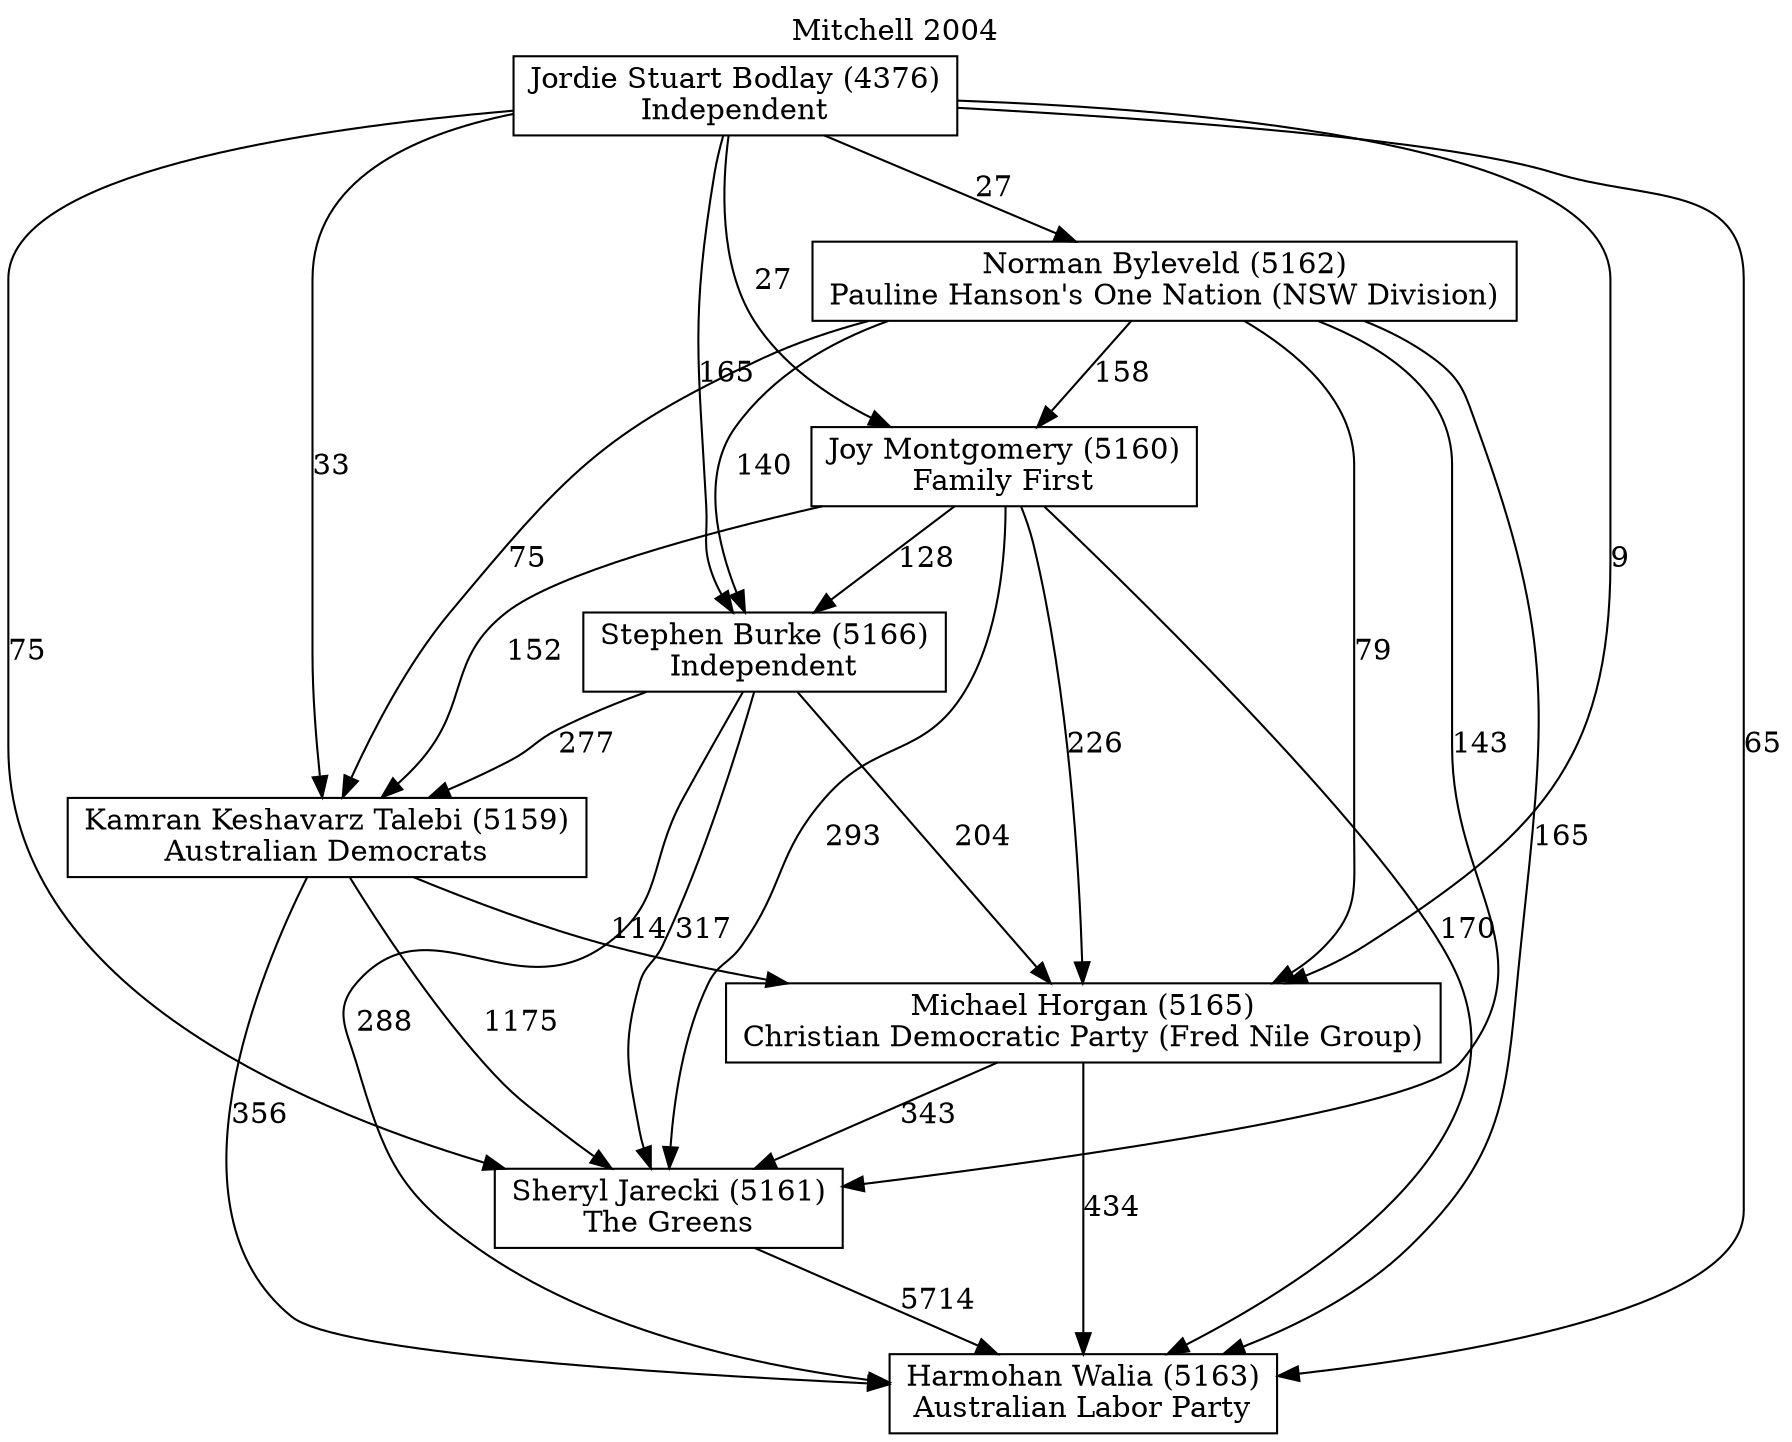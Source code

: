 // House preference flow
digraph "Harmohan Walia (5163)_Mitchell_2004" {
	graph [label="Mitchell 2004" labelloc=t mclimit=10]
	node [shape=box]
	"Harmohan Walia (5163)" [label="Harmohan Walia (5163)
Australian Labor Party"]
	"Sheryl Jarecki (5161)" [label="Sheryl Jarecki (5161)
The Greens"]
	"Michael Horgan (5165)" [label="Michael Horgan (5165)
Christian Democratic Party (Fred Nile Group)"]
	"Kamran Keshavarz Talebi (5159)" [label="Kamran Keshavarz Talebi (5159)
Australian Democrats"]
	"Stephen Burke (5166)" [label="Stephen Burke (5166)
Independent"]
	"Joy Montgomery (5160)" [label="Joy Montgomery (5160)
Family First"]
	"Norman Byleveld (5162)" [label="Norman Byleveld (5162)
Pauline Hanson's One Nation (NSW Division)"]
	"Jordie Stuart Bodlay (4376)" [label="Jordie Stuart Bodlay (4376)
Independent"]
	"Sheryl Jarecki (5161)" -> "Harmohan Walia (5163)" [label=5714]
	"Michael Horgan (5165)" -> "Sheryl Jarecki (5161)" [label=343]
	"Kamran Keshavarz Talebi (5159)" -> "Michael Horgan (5165)" [label=114]
	"Stephen Burke (5166)" -> "Kamran Keshavarz Talebi (5159)" [label=277]
	"Joy Montgomery (5160)" -> "Stephen Burke (5166)" [label=128]
	"Norman Byleveld (5162)" -> "Joy Montgomery (5160)" [label=158]
	"Jordie Stuart Bodlay (4376)" -> "Norman Byleveld (5162)" [label=27]
	"Michael Horgan (5165)" -> "Harmohan Walia (5163)" [label=434]
	"Kamran Keshavarz Talebi (5159)" -> "Harmohan Walia (5163)" [label=356]
	"Stephen Burke (5166)" -> "Harmohan Walia (5163)" [label=288]
	"Joy Montgomery (5160)" -> "Harmohan Walia (5163)" [label=170]
	"Norman Byleveld (5162)" -> "Harmohan Walia (5163)" [label=165]
	"Jordie Stuart Bodlay (4376)" -> "Harmohan Walia (5163)" [label=65]
	"Jordie Stuart Bodlay (4376)" -> "Joy Montgomery (5160)" [label=27]
	"Norman Byleveld (5162)" -> "Stephen Burke (5166)" [label=140]
	"Jordie Stuart Bodlay (4376)" -> "Stephen Burke (5166)" [label=165]
	"Joy Montgomery (5160)" -> "Kamran Keshavarz Talebi (5159)" [label=152]
	"Norman Byleveld (5162)" -> "Kamran Keshavarz Talebi (5159)" [label=75]
	"Jordie Stuart Bodlay (4376)" -> "Kamran Keshavarz Talebi (5159)" [label=33]
	"Stephen Burke (5166)" -> "Michael Horgan (5165)" [label=204]
	"Joy Montgomery (5160)" -> "Michael Horgan (5165)" [label=226]
	"Norman Byleveld (5162)" -> "Michael Horgan (5165)" [label=79]
	"Jordie Stuart Bodlay (4376)" -> "Michael Horgan (5165)" [label=9]
	"Kamran Keshavarz Talebi (5159)" -> "Sheryl Jarecki (5161)" [label=1175]
	"Stephen Burke (5166)" -> "Sheryl Jarecki (5161)" [label=317]
	"Joy Montgomery (5160)" -> "Sheryl Jarecki (5161)" [label=293]
	"Norman Byleveld (5162)" -> "Sheryl Jarecki (5161)" [label=143]
	"Jordie Stuart Bodlay (4376)" -> "Sheryl Jarecki (5161)" [label=75]
}
